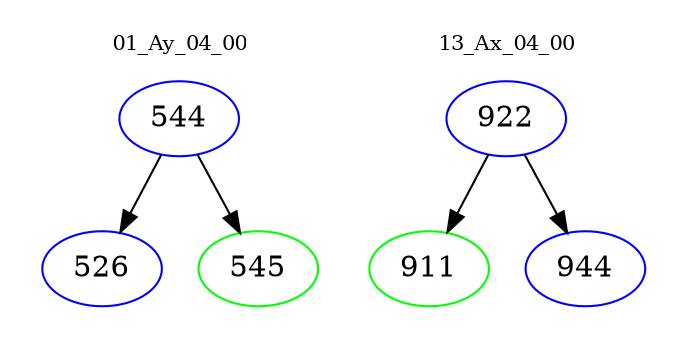 digraph{
subgraph cluster_0 {
color = white
label = "01_Ay_04_00";
fontsize=10;
T0_544 [label="544", color="blue"]
T0_544 -> T0_526 [color="black"]
T0_526 [label="526", color="blue"]
T0_544 -> T0_545 [color="black"]
T0_545 [label="545", color="green"]
}
subgraph cluster_1 {
color = white
label = "13_Ax_04_00";
fontsize=10;
T1_922 [label="922", color="blue"]
T1_922 -> T1_911 [color="black"]
T1_911 [label="911", color="green"]
T1_922 -> T1_944 [color="black"]
T1_944 [label="944", color="blue"]
}
}

